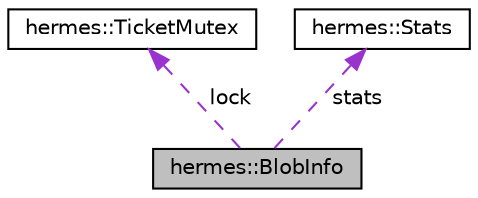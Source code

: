 digraph "hermes::BlobInfo"
{
 // LATEX_PDF_SIZE
  edge [fontname="Helvetica",fontsize="10",labelfontname="Helvetica",labelfontsize="10"];
  node [fontname="Helvetica",fontsize="10",shape=record];
  Node1 [label="hermes::BlobInfo",height=0.2,width=0.4,color="black", fillcolor="grey75", style="filled", fontcolor="black",tooltip=" "];
  Node2 -> Node1 [dir="back",color="darkorchid3",fontsize="10",style="dashed",label=" lock" ,fontname="Helvetica"];
  Node2 [label="hermes::TicketMutex",height=0.2,width=0.4,color="black", fillcolor="white", style="filled",URL="$structhermes_1_1_ticket_mutex.html",tooltip=" "];
  Node3 -> Node1 [dir="back",color="darkorchid3",fontsize="10",style="dashed",label=" stats" ,fontname="Helvetica"];
  Node3 [label="hermes::Stats",height=0.2,width=0.4,color="black", fillcolor="white", style="filled",URL="$structhermes_1_1_stats.html",tooltip=" "];
}
